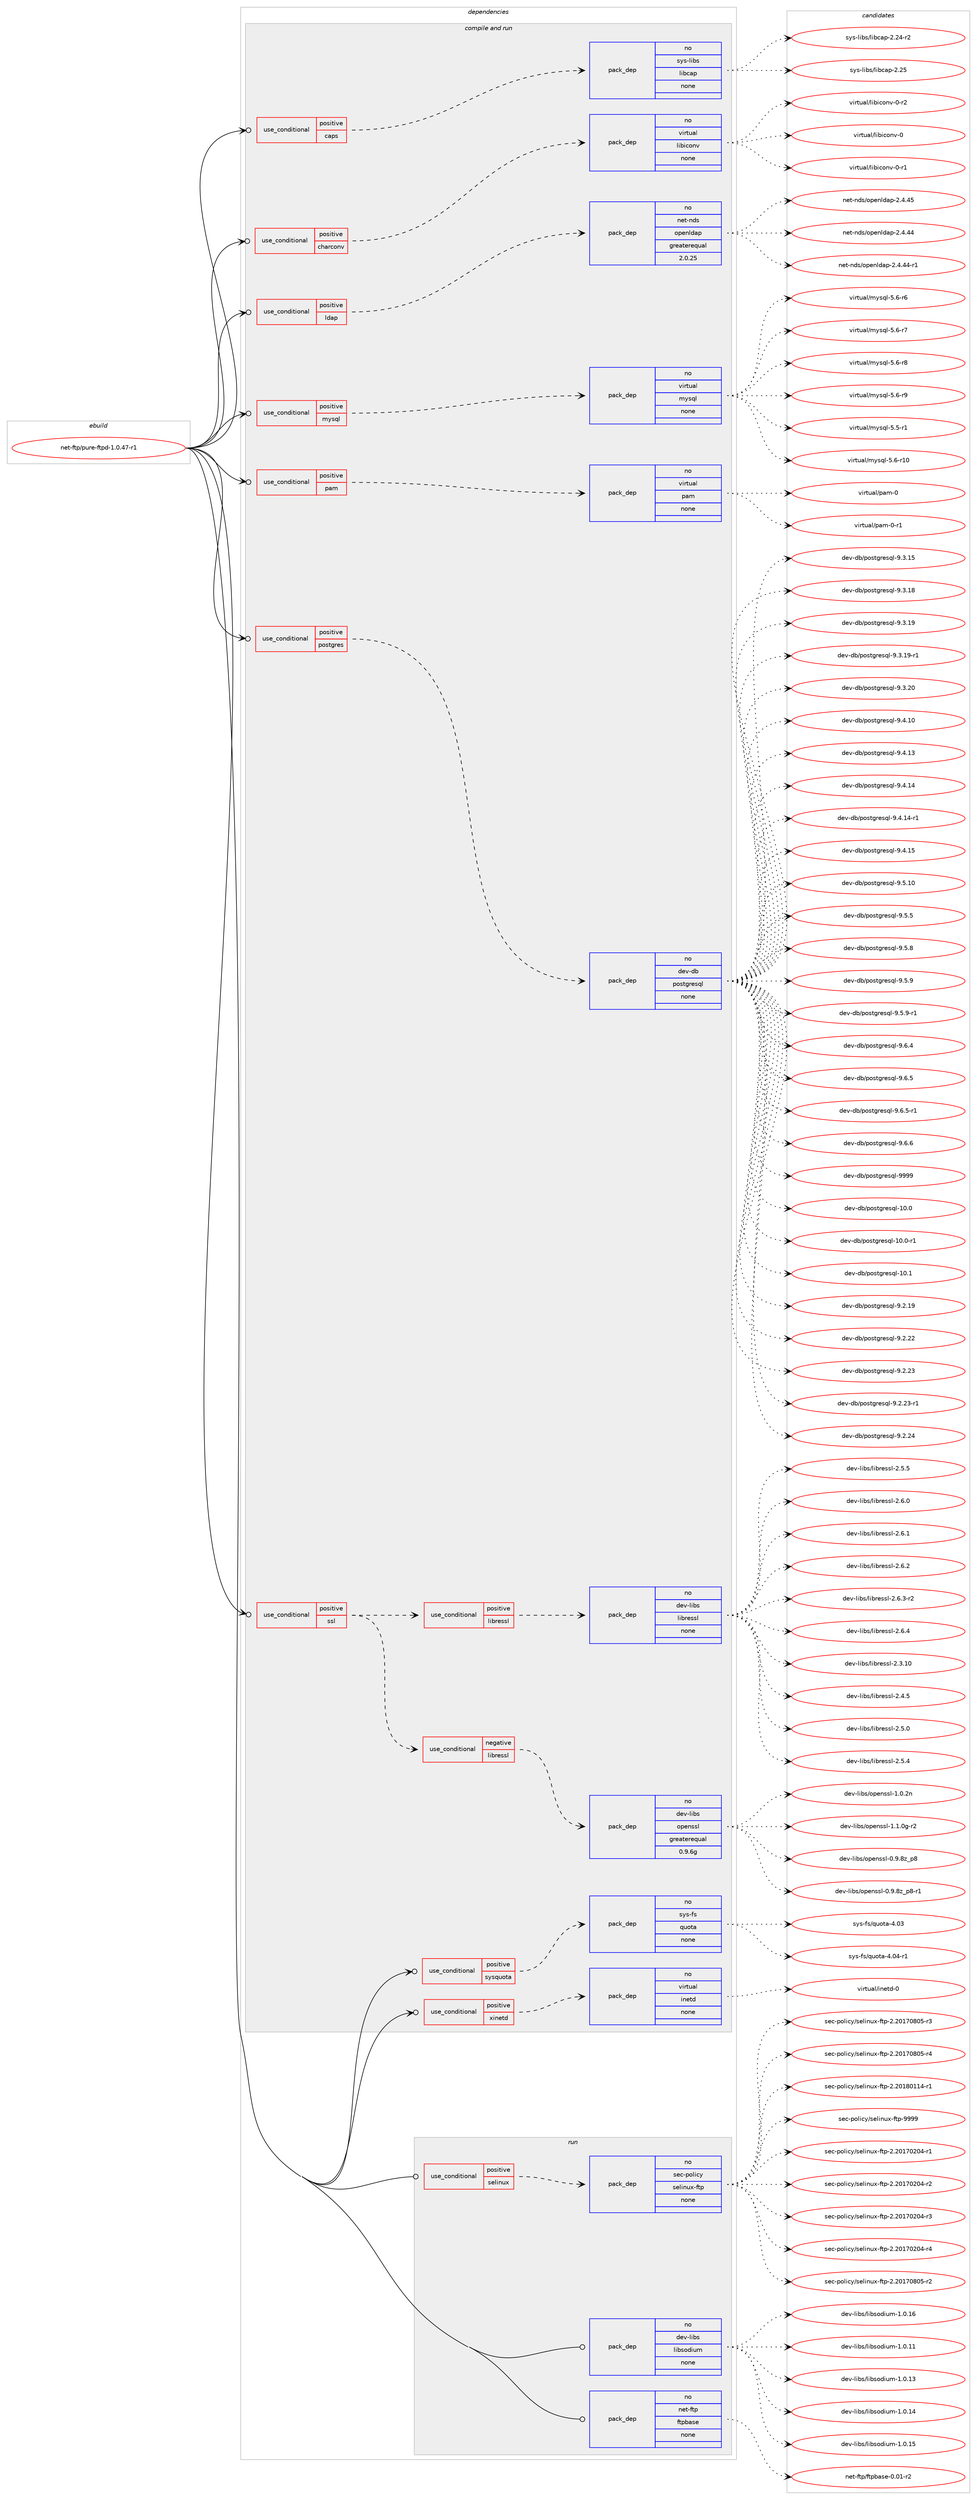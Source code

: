 digraph prolog {

# *************
# Graph options
# *************

newrank=true;
concentrate=true;
compound=true;
graph [rankdir=LR,fontname=Helvetica,fontsize=10,ranksep=1.5];#, ranksep=2.5, nodesep=0.2];
edge  [arrowhead=vee];
node  [fontname=Helvetica,fontsize=10];

# **********
# The ebuild
# **********

subgraph cluster_leftcol {
color=gray;
rank=same;
label=<<i>ebuild</i>>;
id [label="net-ftp/pure-ftpd-1.0.47-r1", color=red, width=4, href="../net-ftp/pure-ftpd-1.0.47-r1.svg"];
}

# ****************
# The dependencies
# ****************

subgraph cluster_midcol {
color=gray;
label=<<i>dependencies</i>>;
subgraph cluster_compile {
fillcolor="#eeeeee";
style=filled;
label=<<i>compile</i>>;
}
subgraph cluster_compileandrun {
fillcolor="#eeeeee";
style=filled;
label=<<i>compile and run</i>>;
subgraph cond124 {
dependency381 [label=<<TABLE BORDER="0" CELLBORDER="1" CELLSPACING="0" CELLPADDING="4"><TR><TD ROWSPAN="3" CELLPADDING="10">use_conditional</TD></TR><TR><TD>positive</TD></TR><TR><TD>caps</TD></TR></TABLE>>, shape=none, color=red];
subgraph pack253 {
dependency382 [label=<<TABLE BORDER="0" CELLBORDER="1" CELLSPACING="0" CELLPADDING="4" WIDTH="220"><TR><TD ROWSPAN="6" CELLPADDING="30">pack_dep</TD></TR><TR><TD WIDTH="110">no</TD></TR><TR><TD>sys-libs</TD></TR><TR><TD>libcap</TD></TR><TR><TD>none</TD></TR><TR><TD></TD></TR></TABLE>>, shape=none, color=blue];
}
dependency381:e -> dependency382:w [weight=20,style="dashed",arrowhead="vee"];
}
id:e -> dependency381:w [weight=20,style="solid",arrowhead="odotvee"];
subgraph cond125 {
dependency383 [label=<<TABLE BORDER="0" CELLBORDER="1" CELLSPACING="0" CELLPADDING="4"><TR><TD ROWSPAN="3" CELLPADDING="10">use_conditional</TD></TR><TR><TD>positive</TD></TR><TR><TD>charconv</TD></TR></TABLE>>, shape=none, color=red];
subgraph pack254 {
dependency384 [label=<<TABLE BORDER="0" CELLBORDER="1" CELLSPACING="0" CELLPADDING="4" WIDTH="220"><TR><TD ROWSPAN="6" CELLPADDING="30">pack_dep</TD></TR><TR><TD WIDTH="110">no</TD></TR><TR><TD>virtual</TD></TR><TR><TD>libiconv</TD></TR><TR><TD>none</TD></TR><TR><TD></TD></TR></TABLE>>, shape=none, color=blue];
}
dependency383:e -> dependency384:w [weight=20,style="dashed",arrowhead="vee"];
}
id:e -> dependency383:w [weight=20,style="solid",arrowhead="odotvee"];
subgraph cond126 {
dependency385 [label=<<TABLE BORDER="0" CELLBORDER="1" CELLSPACING="0" CELLPADDING="4"><TR><TD ROWSPAN="3" CELLPADDING="10">use_conditional</TD></TR><TR><TD>positive</TD></TR><TR><TD>ldap</TD></TR></TABLE>>, shape=none, color=red];
subgraph pack255 {
dependency386 [label=<<TABLE BORDER="0" CELLBORDER="1" CELLSPACING="0" CELLPADDING="4" WIDTH="220"><TR><TD ROWSPAN="6" CELLPADDING="30">pack_dep</TD></TR><TR><TD WIDTH="110">no</TD></TR><TR><TD>net-nds</TD></TR><TR><TD>openldap</TD></TR><TR><TD>greaterequal</TD></TR><TR><TD>2.0.25</TD></TR></TABLE>>, shape=none, color=blue];
}
dependency385:e -> dependency386:w [weight=20,style="dashed",arrowhead="vee"];
}
id:e -> dependency385:w [weight=20,style="solid",arrowhead="odotvee"];
subgraph cond127 {
dependency387 [label=<<TABLE BORDER="0" CELLBORDER="1" CELLSPACING="0" CELLPADDING="4"><TR><TD ROWSPAN="3" CELLPADDING="10">use_conditional</TD></TR><TR><TD>positive</TD></TR><TR><TD>mysql</TD></TR></TABLE>>, shape=none, color=red];
subgraph pack256 {
dependency388 [label=<<TABLE BORDER="0" CELLBORDER="1" CELLSPACING="0" CELLPADDING="4" WIDTH="220"><TR><TD ROWSPAN="6" CELLPADDING="30">pack_dep</TD></TR><TR><TD WIDTH="110">no</TD></TR><TR><TD>virtual</TD></TR><TR><TD>mysql</TD></TR><TR><TD>none</TD></TR><TR><TD></TD></TR></TABLE>>, shape=none, color=blue];
}
dependency387:e -> dependency388:w [weight=20,style="dashed",arrowhead="vee"];
}
id:e -> dependency387:w [weight=20,style="solid",arrowhead="odotvee"];
subgraph cond128 {
dependency389 [label=<<TABLE BORDER="0" CELLBORDER="1" CELLSPACING="0" CELLPADDING="4"><TR><TD ROWSPAN="3" CELLPADDING="10">use_conditional</TD></TR><TR><TD>positive</TD></TR><TR><TD>pam</TD></TR></TABLE>>, shape=none, color=red];
subgraph pack257 {
dependency390 [label=<<TABLE BORDER="0" CELLBORDER="1" CELLSPACING="0" CELLPADDING="4" WIDTH="220"><TR><TD ROWSPAN="6" CELLPADDING="30">pack_dep</TD></TR><TR><TD WIDTH="110">no</TD></TR><TR><TD>virtual</TD></TR><TR><TD>pam</TD></TR><TR><TD>none</TD></TR><TR><TD></TD></TR></TABLE>>, shape=none, color=blue];
}
dependency389:e -> dependency390:w [weight=20,style="dashed",arrowhead="vee"];
}
id:e -> dependency389:w [weight=20,style="solid",arrowhead="odotvee"];
subgraph cond129 {
dependency391 [label=<<TABLE BORDER="0" CELLBORDER="1" CELLSPACING="0" CELLPADDING="4"><TR><TD ROWSPAN="3" CELLPADDING="10">use_conditional</TD></TR><TR><TD>positive</TD></TR><TR><TD>postgres</TD></TR></TABLE>>, shape=none, color=red];
subgraph pack258 {
dependency392 [label=<<TABLE BORDER="0" CELLBORDER="1" CELLSPACING="0" CELLPADDING="4" WIDTH="220"><TR><TD ROWSPAN="6" CELLPADDING="30">pack_dep</TD></TR><TR><TD WIDTH="110">no</TD></TR><TR><TD>dev-db</TD></TR><TR><TD>postgresql</TD></TR><TR><TD>none</TD></TR><TR><TD></TD></TR></TABLE>>, shape=none, color=blue];
}
dependency391:e -> dependency392:w [weight=20,style="dashed",arrowhead="vee"];
}
id:e -> dependency391:w [weight=20,style="solid",arrowhead="odotvee"];
subgraph cond130 {
dependency393 [label=<<TABLE BORDER="0" CELLBORDER="1" CELLSPACING="0" CELLPADDING="4"><TR><TD ROWSPAN="3" CELLPADDING="10">use_conditional</TD></TR><TR><TD>positive</TD></TR><TR><TD>ssl</TD></TR></TABLE>>, shape=none, color=red];
subgraph cond131 {
dependency394 [label=<<TABLE BORDER="0" CELLBORDER="1" CELLSPACING="0" CELLPADDING="4"><TR><TD ROWSPAN="3" CELLPADDING="10">use_conditional</TD></TR><TR><TD>negative</TD></TR><TR><TD>libressl</TD></TR></TABLE>>, shape=none, color=red];
subgraph pack259 {
dependency395 [label=<<TABLE BORDER="0" CELLBORDER="1" CELLSPACING="0" CELLPADDING="4" WIDTH="220"><TR><TD ROWSPAN="6" CELLPADDING="30">pack_dep</TD></TR><TR><TD WIDTH="110">no</TD></TR><TR><TD>dev-libs</TD></TR><TR><TD>openssl</TD></TR><TR><TD>greaterequal</TD></TR><TR><TD>0.9.6g</TD></TR></TABLE>>, shape=none, color=blue];
}
dependency394:e -> dependency395:w [weight=20,style="dashed",arrowhead="vee"];
}
dependency393:e -> dependency394:w [weight=20,style="dashed",arrowhead="vee"];
subgraph cond132 {
dependency396 [label=<<TABLE BORDER="0" CELLBORDER="1" CELLSPACING="0" CELLPADDING="4"><TR><TD ROWSPAN="3" CELLPADDING="10">use_conditional</TD></TR><TR><TD>positive</TD></TR><TR><TD>libressl</TD></TR></TABLE>>, shape=none, color=red];
subgraph pack260 {
dependency397 [label=<<TABLE BORDER="0" CELLBORDER="1" CELLSPACING="0" CELLPADDING="4" WIDTH="220"><TR><TD ROWSPAN="6" CELLPADDING="30">pack_dep</TD></TR><TR><TD WIDTH="110">no</TD></TR><TR><TD>dev-libs</TD></TR><TR><TD>libressl</TD></TR><TR><TD>none</TD></TR><TR><TD></TD></TR></TABLE>>, shape=none, color=blue];
}
dependency396:e -> dependency397:w [weight=20,style="dashed",arrowhead="vee"];
}
dependency393:e -> dependency396:w [weight=20,style="dashed",arrowhead="vee"];
}
id:e -> dependency393:w [weight=20,style="solid",arrowhead="odotvee"];
subgraph cond133 {
dependency398 [label=<<TABLE BORDER="0" CELLBORDER="1" CELLSPACING="0" CELLPADDING="4"><TR><TD ROWSPAN="3" CELLPADDING="10">use_conditional</TD></TR><TR><TD>positive</TD></TR><TR><TD>sysquota</TD></TR></TABLE>>, shape=none, color=red];
subgraph pack261 {
dependency399 [label=<<TABLE BORDER="0" CELLBORDER="1" CELLSPACING="0" CELLPADDING="4" WIDTH="220"><TR><TD ROWSPAN="6" CELLPADDING="30">pack_dep</TD></TR><TR><TD WIDTH="110">no</TD></TR><TR><TD>sys-fs</TD></TR><TR><TD>quota</TD></TR><TR><TD>none</TD></TR><TR><TD></TD></TR></TABLE>>, shape=none, color=blue];
}
dependency398:e -> dependency399:w [weight=20,style="dashed",arrowhead="vee"];
}
id:e -> dependency398:w [weight=20,style="solid",arrowhead="odotvee"];
subgraph cond134 {
dependency400 [label=<<TABLE BORDER="0" CELLBORDER="1" CELLSPACING="0" CELLPADDING="4"><TR><TD ROWSPAN="3" CELLPADDING="10">use_conditional</TD></TR><TR><TD>positive</TD></TR><TR><TD>xinetd</TD></TR></TABLE>>, shape=none, color=red];
subgraph pack262 {
dependency401 [label=<<TABLE BORDER="0" CELLBORDER="1" CELLSPACING="0" CELLPADDING="4" WIDTH="220"><TR><TD ROWSPAN="6" CELLPADDING="30">pack_dep</TD></TR><TR><TD WIDTH="110">no</TD></TR><TR><TD>virtual</TD></TR><TR><TD>inetd</TD></TR><TR><TD>none</TD></TR><TR><TD></TD></TR></TABLE>>, shape=none, color=blue];
}
dependency400:e -> dependency401:w [weight=20,style="dashed",arrowhead="vee"];
}
id:e -> dependency400:w [weight=20,style="solid",arrowhead="odotvee"];
}
subgraph cluster_run {
fillcolor="#eeeeee";
style=filled;
label=<<i>run</i>>;
subgraph cond135 {
dependency402 [label=<<TABLE BORDER="0" CELLBORDER="1" CELLSPACING="0" CELLPADDING="4"><TR><TD ROWSPAN="3" CELLPADDING="10">use_conditional</TD></TR><TR><TD>positive</TD></TR><TR><TD>selinux</TD></TR></TABLE>>, shape=none, color=red];
subgraph pack263 {
dependency403 [label=<<TABLE BORDER="0" CELLBORDER="1" CELLSPACING="0" CELLPADDING="4" WIDTH="220"><TR><TD ROWSPAN="6" CELLPADDING="30">pack_dep</TD></TR><TR><TD WIDTH="110">no</TD></TR><TR><TD>sec-policy</TD></TR><TR><TD>selinux-ftp</TD></TR><TR><TD>none</TD></TR><TR><TD></TD></TR></TABLE>>, shape=none, color=blue];
}
dependency402:e -> dependency403:w [weight=20,style="dashed",arrowhead="vee"];
}
id:e -> dependency402:w [weight=20,style="solid",arrowhead="odot"];
subgraph pack264 {
dependency404 [label=<<TABLE BORDER="0" CELLBORDER="1" CELLSPACING="0" CELLPADDING="4" WIDTH="220"><TR><TD ROWSPAN="6" CELLPADDING="30">pack_dep</TD></TR><TR><TD WIDTH="110">no</TD></TR><TR><TD>dev-libs</TD></TR><TR><TD>libsodium</TD></TR><TR><TD>none</TD></TR><TR><TD></TD></TR></TABLE>>, shape=none, color=blue];
}
id:e -> dependency404:w [weight=20,style="solid",arrowhead="odot"];
subgraph pack265 {
dependency405 [label=<<TABLE BORDER="0" CELLBORDER="1" CELLSPACING="0" CELLPADDING="4" WIDTH="220"><TR><TD ROWSPAN="6" CELLPADDING="30">pack_dep</TD></TR><TR><TD WIDTH="110">no</TD></TR><TR><TD>net-ftp</TD></TR><TR><TD>ftpbase</TD></TR><TR><TD>none</TD></TR><TR><TD></TD></TR></TABLE>>, shape=none, color=blue];
}
id:e -> dependency405:w [weight=20,style="solid",arrowhead="odot"];
}
}

# **************
# The candidates
# **************

subgraph cluster_choices {
rank=same;
color=gray;
label=<<i>candidates</i>>;

subgraph choice253 {
color=black;
nodesep=1;
choice11512111545108105981154710810598999711245504650524511450 [label="sys-libs/libcap-2.24-r2", color=red, width=4,href="../sys-libs/libcap-2.24-r2.svg"];
choice1151211154510810598115471081059899971124550465053 [label="sys-libs/libcap-2.25", color=red, width=4,href="../sys-libs/libcap-2.25.svg"];
dependency382:e -> choice11512111545108105981154710810598999711245504650524511450:w [style=dotted,weight="100"];
dependency382:e -> choice1151211154510810598115471081059899971124550465053:w [style=dotted,weight="100"];
}
subgraph choice254 {
color=black;
nodesep=1;
choice118105114116117971084710810598105991111101184548 [label="virtual/libiconv-0", color=red, width=4,href="../virtual/libiconv-0.svg"];
choice1181051141161179710847108105981059911111011845484511449 [label="virtual/libiconv-0-r1", color=red, width=4,href="../virtual/libiconv-0-r1.svg"];
choice1181051141161179710847108105981059911111011845484511450 [label="virtual/libiconv-0-r2", color=red, width=4,href="../virtual/libiconv-0-r2.svg"];
dependency384:e -> choice118105114116117971084710810598105991111101184548:w [style=dotted,weight="100"];
dependency384:e -> choice1181051141161179710847108105981059911111011845484511449:w [style=dotted,weight="100"];
dependency384:e -> choice1181051141161179710847108105981059911111011845484511450:w [style=dotted,weight="100"];
}
subgraph choice255 {
color=black;
nodesep=1;
choice11010111645110100115471111121011101081009711245504652465252 [label="net-nds/openldap-2.4.44", color=red, width=4,href="../net-nds/openldap-2.4.44.svg"];
choice110101116451101001154711111210111010810097112455046524652524511449 [label="net-nds/openldap-2.4.44-r1", color=red, width=4,href="../net-nds/openldap-2.4.44-r1.svg"];
choice11010111645110100115471111121011101081009711245504652465253 [label="net-nds/openldap-2.4.45", color=red, width=4,href="../net-nds/openldap-2.4.45.svg"];
dependency386:e -> choice11010111645110100115471111121011101081009711245504652465252:w [style=dotted,weight="100"];
dependency386:e -> choice110101116451101001154711111210111010810097112455046524652524511449:w [style=dotted,weight="100"];
dependency386:e -> choice11010111645110100115471111121011101081009711245504652465253:w [style=dotted,weight="100"];
}
subgraph choice256 {
color=black;
nodesep=1;
choice1181051141161179710847109121115113108455346534511449 [label="virtual/mysql-5.5-r1", color=red, width=4,href="../virtual/mysql-5.5-r1.svg"];
choice118105114116117971084710912111511310845534654451144948 [label="virtual/mysql-5.6-r10", color=red, width=4,href="../virtual/mysql-5.6-r10.svg"];
choice1181051141161179710847109121115113108455346544511454 [label="virtual/mysql-5.6-r6", color=red, width=4,href="../virtual/mysql-5.6-r6.svg"];
choice1181051141161179710847109121115113108455346544511455 [label="virtual/mysql-5.6-r7", color=red, width=4,href="../virtual/mysql-5.6-r7.svg"];
choice1181051141161179710847109121115113108455346544511456 [label="virtual/mysql-5.6-r8", color=red, width=4,href="../virtual/mysql-5.6-r8.svg"];
choice1181051141161179710847109121115113108455346544511457 [label="virtual/mysql-5.6-r9", color=red, width=4,href="../virtual/mysql-5.6-r9.svg"];
dependency388:e -> choice1181051141161179710847109121115113108455346534511449:w [style=dotted,weight="100"];
dependency388:e -> choice118105114116117971084710912111511310845534654451144948:w [style=dotted,weight="100"];
dependency388:e -> choice1181051141161179710847109121115113108455346544511454:w [style=dotted,weight="100"];
dependency388:e -> choice1181051141161179710847109121115113108455346544511455:w [style=dotted,weight="100"];
dependency388:e -> choice1181051141161179710847109121115113108455346544511456:w [style=dotted,weight="100"];
dependency388:e -> choice1181051141161179710847109121115113108455346544511457:w [style=dotted,weight="100"];
}
subgraph choice257 {
color=black;
nodesep=1;
choice1181051141161179710847112971094548 [label="virtual/pam-0", color=red, width=4,href="../virtual/pam-0.svg"];
choice11810511411611797108471129710945484511449 [label="virtual/pam-0-r1", color=red, width=4,href="../virtual/pam-0-r1.svg"];
dependency390:e -> choice1181051141161179710847112971094548:w [style=dotted,weight="100"];
dependency390:e -> choice11810511411611797108471129710945484511449:w [style=dotted,weight="100"];
}
subgraph choice258 {
color=black;
nodesep=1;
choice1001011184510098471121111151161031141011151131084549484648 [label="dev-db/postgresql-10.0", color=red, width=4,href="../dev-db/postgresql-10.0.svg"];
choice10010111845100984711211111511610311410111511310845494846484511449 [label="dev-db/postgresql-10.0-r1", color=red, width=4,href="../dev-db/postgresql-10.0-r1.svg"];
choice1001011184510098471121111151161031141011151131084549484649 [label="dev-db/postgresql-10.1", color=red, width=4,href="../dev-db/postgresql-10.1.svg"];
choice10010111845100984711211111511610311410111511310845574650464957 [label="dev-db/postgresql-9.2.19", color=red, width=4,href="../dev-db/postgresql-9.2.19.svg"];
choice10010111845100984711211111511610311410111511310845574650465050 [label="dev-db/postgresql-9.2.22", color=red, width=4,href="../dev-db/postgresql-9.2.22.svg"];
choice10010111845100984711211111511610311410111511310845574650465051 [label="dev-db/postgresql-9.2.23", color=red, width=4,href="../dev-db/postgresql-9.2.23.svg"];
choice100101118451009847112111115116103114101115113108455746504650514511449 [label="dev-db/postgresql-9.2.23-r1", color=red, width=4,href="../dev-db/postgresql-9.2.23-r1.svg"];
choice10010111845100984711211111511610311410111511310845574650465052 [label="dev-db/postgresql-9.2.24", color=red, width=4,href="../dev-db/postgresql-9.2.24.svg"];
choice10010111845100984711211111511610311410111511310845574651464953 [label="dev-db/postgresql-9.3.15", color=red, width=4,href="../dev-db/postgresql-9.3.15.svg"];
choice10010111845100984711211111511610311410111511310845574651464956 [label="dev-db/postgresql-9.3.18", color=red, width=4,href="../dev-db/postgresql-9.3.18.svg"];
choice10010111845100984711211111511610311410111511310845574651464957 [label="dev-db/postgresql-9.3.19", color=red, width=4,href="../dev-db/postgresql-9.3.19.svg"];
choice100101118451009847112111115116103114101115113108455746514649574511449 [label="dev-db/postgresql-9.3.19-r1", color=red, width=4,href="../dev-db/postgresql-9.3.19-r1.svg"];
choice10010111845100984711211111511610311410111511310845574651465048 [label="dev-db/postgresql-9.3.20", color=red, width=4,href="../dev-db/postgresql-9.3.20.svg"];
choice10010111845100984711211111511610311410111511310845574652464948 [label="dev-db/postgresql-9.4.10", color=red, width=4,href="../dev-db/postgresql-9.4.10.svg"];
choice10010111845100984711211111511610311410111511310845574652464951 [label="dev-db/postgresql-9.4.13", color=red, width=4,href="../dev-db/postgresql-9.4.13.svg"];
choice10010111845100984711211111511610311410111511310845574652464952 [label="dev-db/postgresql-9.4.14", color=red, width=4,href="../dev-db/postgresql-9.4.14.svg"];
choice100101118451009847112111115116103114101115113108455746524649524511449 [label="dev-db/postgresql-9.4.14-r1", color=red, width=4,href="../dev-db/postgresql-9.4.14-r1.svg"];
choice10010111845100984711211111511610311410111511310845574652464953 [label="dev-db/postgresql-9.4.15", color=red, width=4,href="../dev-db/postgresql-9.4.15.svg"];
choice10010111845100984711211111511610311410111511310845574653464948 [label="dev-db/postgresql-9.5.10", color=red, width=4,href="../dev-db/postgresql-9.5.10.svg"];
choice100101118451009847112111115116103114101115113108455746534653 [label="dev-db/postgresql-9.5.5", color=red, width=4,href="../dev-db/postgresql-9.5.5.svg"];
choice100101118451009847112111115116103114101115113108455746534656 [label="dev-db/postgresql-9.5.8", color=red, width=4,href="../dev-db/postgresql-9.5.8.svg"];
choice100101118451009847112111115116103114101115113108455746534657 [label="dev-db/postgresql-9.5.9", color=red, width=4,href="../dev-db/postgresql-9.5.9.svg"];
choice1001011184510098471121111151161031141011151131084557465346574511449 [label="dev-db/postgresql-9.5.9-r1", color=red, width=4,href="../dev-db/postgresql-9.5.9-r1.svg"];
choice100101118451009847112111115116103114101115113108455746544652 [label="dev-db/postgresql-9.6.4", color=red, width=4,href="../dev-db/postgresql-9.6.4.svg"];
choice100101118451009847112111115116103114101115113108455746544653 [label="dev-db/postgresql-9.6.5", color=red, width=4,href="../dev-db/postgresql-9.6.5.svg"];
choice1001011184510098471121111151161031141011151131084557465446534511449 [label="dev-db/postgresql-9.6.5-r1", color=red, width=4,href="../dev-db/postgresql-9.6.5-r1.svg"];
choice100101118451009847112111115116103114101115113108455746544654 [label="dev-db/postgresql-9.6.6", color=red, width=4,href="../dev-db/postgresql-9.6.6.svg"];
choice1001011184510098471121111151161031141011151131084557575757 [label="dev-db/postgresql-9999", color=red, width=4,href="../dev-db/postgresql-9999.svg"];
dependency392:e -> choice1001011184510098471121111151161031141011151131084549484648:w [style=dotted,weight="100"];
dependency392:e -> choice10010111845100984711211111511610311410111511310845494846484511449:w [style=dotted,weight="100"];
dependency392:e -> choice1001011184510098471121111151161031141011151131084549484649:w [style=dotted,weight="100"];
dependency392:e -> choice10010111845100984711211111511610311410111511310845574650464957:w [style=dotted,weight="100"];
dependency392:e -> choice10010111845100984711211111511610311410111511310845574650465050:w [style=dotted,weight="100"];
dependency392:e -> choice10010111845100984711211111511610311410111511310845574650465051:w [style=dotted,weight="100"];
dependency392:e -> choice100101118451009847112111115116103114101115113108455746504650514511449:w [style=dotted,weight="100"];
dependency392:e -> choice10010111845100984711211111511610311410111511310845574650465052:w [style=dotted,weight="100"];
dependency392:e -> choice10010111845100984711211111511610311410111511310845574651464953:w [style=dotted,weight="100"];
dependency392:e -> choice10010111845100984711211111511610311410111511310845574651464956:w [style=dotted,weight="100"];
dependency392:e -> choice10010111845100984711211111511610311410111511310845574651464957:w [style=dotted,weight="100"];
dependency392:e -> choice100101118451009847112111115116103114101115113108455746514649574511449:w [style=dotted,weight="100"];
dependency392:e -> choice10010111845100984711211111511610311410111511310845574651465048:w [style=dotted,weight="100"];
dependency392:e -> choice10010111845100984711211111511610311410111511310845574652464948:w [style=dotted,weight="100"];
dependency392:e -> choice10010111845100984711211111511610311410111511310845574652464951:w [style=dotted,weight="100"];
dependency392:e -> choice10010111845100984711211111511610311410111511310845574652464952:w [style=dotted,weight="100"];
dependency392:e -> choice100101118451009847112111115116103114101115113108455746524649524511449:w [style=dotted,weight="100"];
dependency392:e -> choice10010111845100984711211111511610311410111511310845574652464953:w [style=dotted,weight="100"];
dependency392:e -> choice10010111845100984711211111511610311410111511310845574653464948:w [style=dotted,weight="100"];
dependency392:e -> choice100101118451009847112111115116103114101115113108455746534653:w [style=dotted,weight="100"];
dependency392:e -> choice100101118451009847112111115116103114101115113108455746534656:w [style=dotted,weight="100"];
dependency392:e -> choice100101118451009847112111115116103114101115113108455746534657:w [style=dotted,weight="100"];
dependency392:e -> choice1001011184510098471121111151161031141011151131084557465346574511449:w [style=dotted,weight="100"];
dependency392:e -> choice100101118451009847112111115116103114101115113108455746544652:w [style=dotted,weight="100"];
dependency392:e -> choice100101118451009847112111115116103114101115113108455746544653:w [style=dotted,weight="100"];
dependency392:e -> choice1001011184510098471121111151161031141011151131084557465446534511449:w [style=dotted,weight="100"];
dependency392:e -> choice100101118451009847112111115116103114101115113108455746544654:w [style=dotted,weight="100"];
dependency392:e -> choice1001011184510098471121111151161031141011151131084557575757:w [style=dotted,weight="100"];
}
subgraph choice259 {
color=black;
nodesep=1;
choice1001011184510810598115471111121011101151151084548465746561229511256 [label="dev-libs/openssl-0.9.8z_p8", color=red, width=4,href="../dev-libs/openssl-0.9.8z_p8.svg"];
choice10010111845108105981154711111210111011511510845484657465612295112564511449 [label="dev-libs/openssl-0.9.8z_p8-r1", color=red, width=4,href="../dev-libs/openssl-0.9.8z_p8-r1.svg"];
choice100101118451081059811547111112101110115115108454946484650110 [label="dev-libs/openssl-1.0.2n", color=red, width=4,href="../dev-libs/openssl-1.0.2n.svg"];
choice1001011184510810598115471111121011101151151084549464946481034511450 [label="dev-libs/openssl-1.1.0g-r2", color=red, width=4,href="../dev-libs/openssl-1.1.0g-r2.svg"];
dependency395:e -> choice1001011184510810598115471111121011101151151084548465746561229511256:w [style=dotted,weight="100"];
dependency395:e -> choice10010111845108105981154711111210111011511510845484657465612295112564511449:w [style=dotted,weight="100"];
dependency395:e -> choice100101118451081059811547111112101110115115108454946484650110:w [style=dotted,weight="100"];
dependency395:e -> choice1001011184510810598115471111121011101151151084549464946481034511450:w [style=dotted,weight="100"];
}
subgraph choice260 {
color=black;
nodesep=1;
choice1001011184510810598115471081059811410111511510845504651464948 [label="dev-libs/libressl-2.3.10", color=red, width=4,href="../dev-libs/libressl-2.3.10.svg"];
choice10010111845108105981154710810598114101115115108455046524653 [label="dev-libs/libressl-2.4.5", color=red, width=4,href="../dev-libs/libressl-2.4.5.svg"];
choice10010111845108105981154710810598114101115115108455046534648 [label="dev-libs/libressl-2.5.0", color=red, width=4,href="../dev-libs/libressl-2.5.0.svg"];
choice10010111845108105981154710810598114101115115108455046534652 [label="dev-libs/libressl-2.5.4", color=red, width=4,href="../dev-libs/libressl-2.5.4.svg"];
choice10010111845108105981154710810598114101115115108455046534653 [label="dev-libs/libressl-2.5.5", color=red, width=4,href="../dev-libs/libressl-2.5.5.svg"];
choice10010111845108105981154710810598114101115115108455046544648 [label="dev-libs/libressl-2.6.0", color=red, width=4,href="../dev-libs/libressl-2.6.0.svg"];
choice10010111845108105981154710810598114101115115108455046544649 [label="dev-libs/libressl-2.6.1", color=red, width=4,href="../dev-libs/libressl-2.6.1.svg"];
choice10010111845108105981154710810598114101115115108455046544650 [label="dev-libs/libressl-2.6.2", color=red, width=4,href="../dev-libs/libressl-2.6.2.svg"];
choice100101118451081059811547108105981141011151151084550465446514511450 [label="dev-libs/libressl-2.6.3-r2", color=red, width=4,href="../dev-libs/libressl-2.6.3-r2.svg"];
choice10010111845108105981154710810598114101115115108455046544652 [label="dev-libs/libressl-2.6.4", color=red, width=4,href="../dev-libs/libressl-2.6.4.svg"];
dependency397:e -> choice1001011184510810598115471081059811410111511510845504651464948:w [style=dotted,weight="100"];
dependency397:e -> choice10010111845108105981154710810598114101115115108455046524653:w [style=dotted,weight="100"];
dependency397:e -> choice10010111845108105981154710810598114101115115108455046534648:w [style=dotted,weight="100"];
dependency397:e -> choice10010111845108105981154710810598114101115115108455046534652:w [style=dotted,weight="100"];
dependency397:e -> choice10010111845108105981154710810598114101115115108455046534653:w [style=dotted,weight="100"];
dependency397:e -> choice10010111845108105981154710810598114101115115108455046544648:w [style=dotted,weight="100"];
dependency397:e -> choice10010111845108105981154710810598114101115115108455046544649:w [style=dotted,weight="100"];
dependency397:e -> choice10010111845108105981154710810598114101115115108455046544650:w [style=dotted,weight="100"];
dependency397:e -> choice100101118451081059811547108105981141011151151084550465446514511450:w [style=dotted,weight="100"];
dependency397:e -> choice10010111845108105981154710810598114101115115108455046544652:w [style=dotted,weight="100"];
}
subgraph choice261 {
color=black;
nodesep=1;
choice1151211154510211547113117111116974552464851 [label="sys-fs/quota-4.03", color=red, width=4,href="../sys-fs/quota-4.03.svg"];
choice11512111545102115471131171111169745524648524511449 [label="sys-fs/quota-4.04-r1", color=red, width=4,href="../sys-fs/quota-4.04-r1.svg"];
dependency399:e -> choice1151211154510211547113117111116974552464851:w [style=dotted,weight="100"];
dependency399:e -> choice11512111545102115471131171111169745524648524511449:w [style=dotted,weight="100"];
}
subgraph choice262 {
color=black;
nodesep=1;
choice11810511411611797108471051101011161004548 [label="virtual/inetd-0", color=red, width=4,href="../virtual/inetd-0.svg"];
dependency401:e -> choice11810511411611797108471051101011161004548:w [style=dotted,weight="100"];
}
subgraph choice263 {
color=black;
nodesep=1;
choice115101994511211110810599121471151011081051101171204510211611245504650484955485048524511449 [label="sec-policy/selinux-ftp-2.20170204-r1", color=red, width=4,href="../sec-policy/selinux-ftp-2.20170204-r1.svg"];
choice115101994511211110810599121471151011081051101171204510211611245504650484955485048524511450 [label="sec-policy/selinux-ftp-2.20170204-r2", color=red, width=4,href="../sec-policy/selinux-ftp-2.20170204-r2.svg"];
choice115101994511211110810599121471151011081051101171204510211611245504650484955485048524511451 [label="sec-policy/selinux-ftp-2.20170204-r3", color=red, width=4,href="../sec-policy/selinux-ftp-2.20170204-r3.svg"];
choice115101994511211110810599121471151011081051101171204510211611245504650484955485048524511452 [label="sec-policy/selinux-ftp-2.20170204-r4", color=red, width=4,href="../sec-policy/selinux-ftp-2.20170204-r4.svg"];
choice115101994511211110810599121471151011081051101171204510211611245504650484955485648534511450 [label="sec-policy/selinux-ftp-2.20170805-r2", color=red, width=4,href="../sec-policy/selinux-ftp-2.20170805-r2.svg"];
choice115101994511211110810599121471151011081051101171204510211611245504650484955485648534511451 [label="sec-policy/selinux-ftp-2.20170805-r3", color=red, width=4,href="../sec-policy/selinux-ftp-2.20170805-r3.svg"];
choice115101994511211110810599121471151011081051101171204510211611245504650484955485648534511452 [label="sec-policy/selinux-ftp-2.20170805-r4", color=red, width=4,href="../sec-policy/selinux-ftp-2.20170805-r4.svg"];
choice115101994511211110810599121471151011081051101171204510211611245504650484956484949524511449 [label="sec-policy/selinux-ftp-2.20180114-r1", color=red, width=4,href="../sec-policy/selinux-ftp-2.20180114-r1.svg"];
choice11510199451121111081059912147115101108105110117120451021161124557575757 [label="sec-policy/selinux-ftp-9999", color=red, width=4,href="../sec-policy/selinux-ftp-9999.svg"];
dependency403:e -> choice115101994511211110810599121471151011081051101171204510211611245504650484955485048524511449:w [style=dotted,weight="100"];
dependency403:e -> choice115101994511211110810599121471151011081051101171204510211611245504650484955485048524511450:w [style=dotted,weight="100"];
dependency403:e -> choice115101994511211110810599121471151011081051101171204510211611245504650484955485048524511451:w [style=dotted,weight="100"];
dependency403:e -> choice115101994511211110810599121471151011081051101171204510211611245504650484955485048524511452:w [style=dotted,weight="100"];
dependency403:e -> choice115101994511211110810599121471151011081051101171204510211611245504650484955485648534511450:w [style=dotted,weight="100"];
dependency403:e -> choice115101994511211110810599121471151011081051101171204510211611245504650484955485648534511451:w [style=dotted,weight="100"];
dependency403:e -> choice115101994511211110810599121471151011081051101171204510211611245504650484955485648534511452:w [style=dotted,weight="100"];
dependency403:e -> choice115101994511211110810599121471151011081051101171204510211611245504650484956484949524511449:w [style=dotted,weight="100"];
dependency403:e -> choice11510199451121111081059912147115101108105110117120451021161124557575757:w [style=dotted,weight="100"];
}
subgraph choice264 {
color=black;
nodesep=1;
choice1001011184510810598115471081059811511110010511710945494648464949 [label="dev-libs/libsodium-1.0.11", color=red, width=4,href="../dev-libs/libsodium-1.0.11.svg"];
choice1001011184510810598115471081059811511110010511710945494648464951 [label="dev-libs/libsodium-1.0.13", color=red, width=4,href="../dev-libs/libsodium-1.0.13.svg"];
choice1001011184510810598115471081059811511110010511710945494648464952 [label="dev-libs/libsodium-1.0.14", color=red, width=4,href="../dev-libs/libsodium-1.0.14.svg"];
choice1001011184510810598115471081059811511110010511710945494648464953 [label="dev-libs/libsodium-1.0.15", color=red, width=4,href="../dev-libs/libsodium-1.0.15.svg"];
choice1001011184510810598115471081059811511110010511710945494648464954 [label="dev-libs/libsodium-1.0.16", color=red, width=4,href="../dev-libs/libsodium-1.0.16.svg"];
dependency404:e -> choice1001011184510810598115471081059811511110010511710945494648464949:w [style=dotted,weight="100"];
dependency404:e -> choice1001011184510810598115471081059811511110010511710945494648464951:w [style=dotted,weight="100"];
dependency404:e -> choice1001011184510810598115471081059811511110010511710945494648464952:w [style=dotted,weight="100"];
dependency404:e -> choice1001011184510810598115471081059811511110010511710945494648464953:w [style=dotted,weight="100"];
dependency404:e -> choice1001011184510810598115471081059811511110010511710945494648464954:w [style=dotted,weight="100"];
}
subgraph choice265 {
color=black;
nodesep=1;
choice1101011164510211611247102116112989711510145484648494511450 [label="net-ftp/ftpbase-0.01-r2", color=red, width=4,href="../net-ftp/ftpbase-0.01-r2.svg"];
dependency405:e -> choice1101011164510211611247102116112989711510145484648494511450:w [style=dotted,weight="100"];
}
}

}
